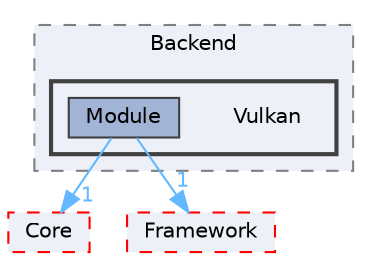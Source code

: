 digraph "D:/Peridyno/peridyno/src/Rendering/Engine/OpenGL/Backend/Vulkan"
{
 // LATEX_PDF_SIZE
  bgcolor="transparent";
  edge [fontname=Helvetica,fontsize=10,labelfontname=Helvetica,labelfontsize=10];
  node [fontname=Helvetica,fontsize=10,shape=box,height=0.2,width=0.4];
  compound=true
  subgraph clusterdir_9b349ac776c3b571b21ae66c1e227ca2 {
    graph [ bgcolor="#edf0f7", pencolor="grey50", label="Backend", fontname=Helvetica,fontsize=10 style="filled,dashed", URL="dir_9b349ac776c3b571b21ae66c1e227ca2.html",tooltip=""]
  subgraph clusterdir_12464c980cf71680bdb4b5e9f75800a0 {
    graph [ bgcolor="#edf0f7", pencolor="grey25", label="", fontname=Helvetica,fontsize=10 style="filled,bold", URL="dir_12464c980cf71680bdb4b5e9f75800a0.html",tooltip=""]
    dir_12464c980cf71680bdb4b5e9f75800a0 [shape=plaintext, label="Vulkan"];
  dir_035fb310fadc982b1dd89deeaf989f00 [label="Module", fillcolor="#a2b4d6", color="grey25", style="filled", URL="dir_035fb310fadc982b1dd89deeaf989f00.html",tooltip=""];
  }
  }
  dir_18ab09de471ddf4a6c726bf6f36eb1c9 [label="Core", fillcolor="#edf0f7", color="red", style="filled,dashed", URL="dir_18ab09de471ddf4a6c726bf6f36eb1c9.html",tooltip=""];
  dir_72c161997c5186b0a4bbf39a44809cf4 [label="Framework", fillcolor="#edf0f7", color="red", style="filled,dashed", URL="dir_72c161997c5186b0a4bbf39a44809cf4.html",tooltip=""];
  dir_035fb310fadc982b1dd89deeaf989f00->dir_18ab09de471ddf4a6c726bf6f36eb1c9 [headlabel="1", labeldistance=1.5 headhref="dir_000053_000014.html" href="dir_000053_000014.html" color="steelblue1" fontcolor="steelblue1"];
  dir_035fb310fadc982b1dd89deeaf989f00->dir_72c161997c5186b0a4bbf39a44809cf4 [headlabel="1", labeldistance=1.5 headhref="dir_000053_000027.html" href="dir_000053_000027.html" color="steelblue1" fontcolor="steelblue1"];
}
